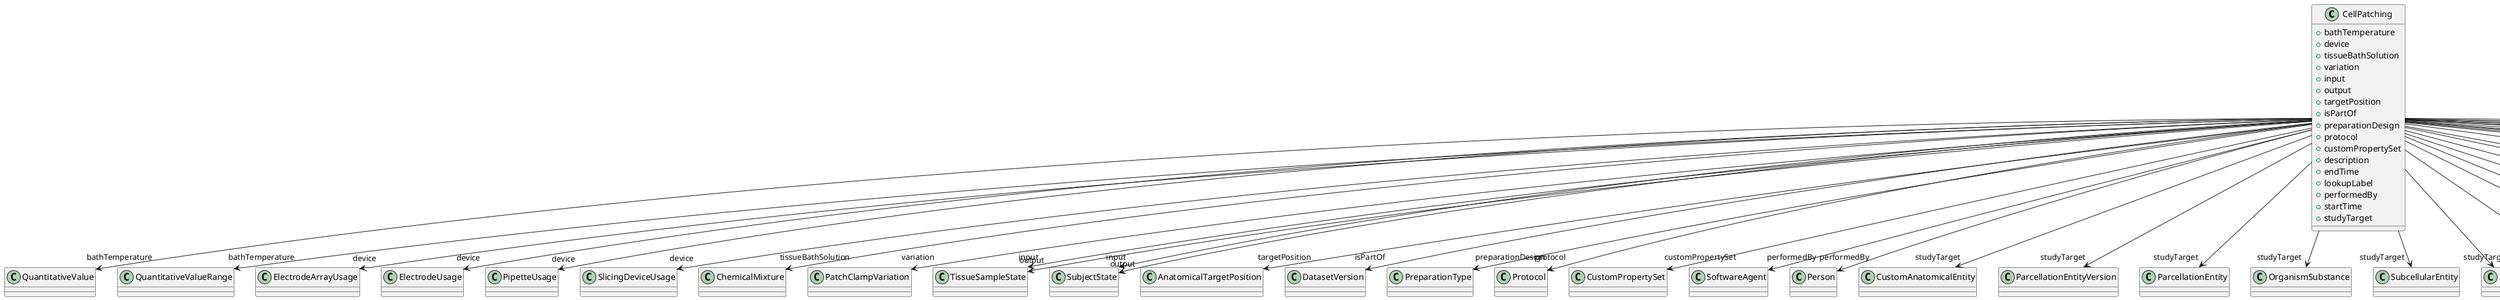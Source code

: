 @startuml
class CellPatching {
+bathTemperature
+device
+tissueBathSolution
+variation
+input
+output
+targetPosition
+isPartOf
+preparationDesign
+protocol
+customPropertySet
+description
+endTime
+lookupLabel
+performedBy
+startTime
+studyTarget

}
CellPatching -d-> "bathTemperature" QuantitativeValue
CellPatching -d-> "bathTemperature" QuantitativeValueRange
CellPatching -d-> "device" ElectrodeArrayUsage
CellPatching -d-> "device" ElectrodeUsage
CellPatching -d-> "device" PipetteUsage
CellPatching -d-> "device" SlicingDeviceUsage
CellPatching -d-> "tissueBathSolution" ChemicalMixture
CellPatching -d-> "variation" PatchClampVariation
CellPatching -d-> "input" TissueSampleState
CellPatching -d-> "input" SubjectState
CellPatching -d-> "output" TissueSampleState
CellPatching -d-> "output" SubjectState
CellPatching -d-> "targetPosition" AnatomicalTargetPosition
CellPatching -d-> "isPartOf" DatasetVersion
CellPatching -d-> "preparationDesign" PreparationType
CellPatching -d-> "protocol" Protocol
CellPatching -d-> "customPropertySet" CustomPropertySet
CellPatching -d-> "performedBy" SoftwareAgent
CellPatching -d-> "performedBy" Person
CellPatching -d-> "studyTarget" CustomAnatomicalEntity
CellPatching -d-> "studyTarget" ParcellationEntityVersion
CellPatching -d-> "studyTarget" ParcellationEntity
CellPatching -d-> "studyTarget" OrganismSubstance
CellPatching -d-> "studyTarget" SubcellularEntity
CellPatching -d-> "studyTarget" Species
CellPatching -d-> "studyTarget" OrganismSystem
CellPatching -d-> "studyTarget" CellType
CellPatching -d-> "studyTarget" Organ
CellPatching -d-> "studyTarget" AuditoryStimulusType
CellPatching -d-> "studyTarget" CellCultureType
CellPatching -d-> "studyTarget" MolecularEntity
CellPatching -d-> "studyTarget" TactileStimulusType
CellPatching -d-> "studyTarget" BreedingType
CellPatching -d-> "studyTarget" Disease
CellPatching -d-> "studyTarget" Handedness
CellPatching -d-> "studyTarget" UBERONParcellation
CellPatching -d-> "studyTarget" GeneticStrainType
CellPatching -d-> "studyTarget" DiseaseModel
CellPatching -d-> "studyTarget" GustatoryStimulusType
CellPatching -d-> "studyTarget" BiologicalOrder
CellPatching -d-> "studyTarget" ElectricalStimulusType
CellPatching -d-> "studyTarget" OpticalStimulusType
CellPatching -d-> "studyTarget" VisualStimulusType
CellPatching -d-> "studyTarget" TermSuggestion
CellPatching -d-> "studyTarget" OlfactoryStimulusType
CellPatching -d-> "studyTarget" BiologicalSex

@enduml